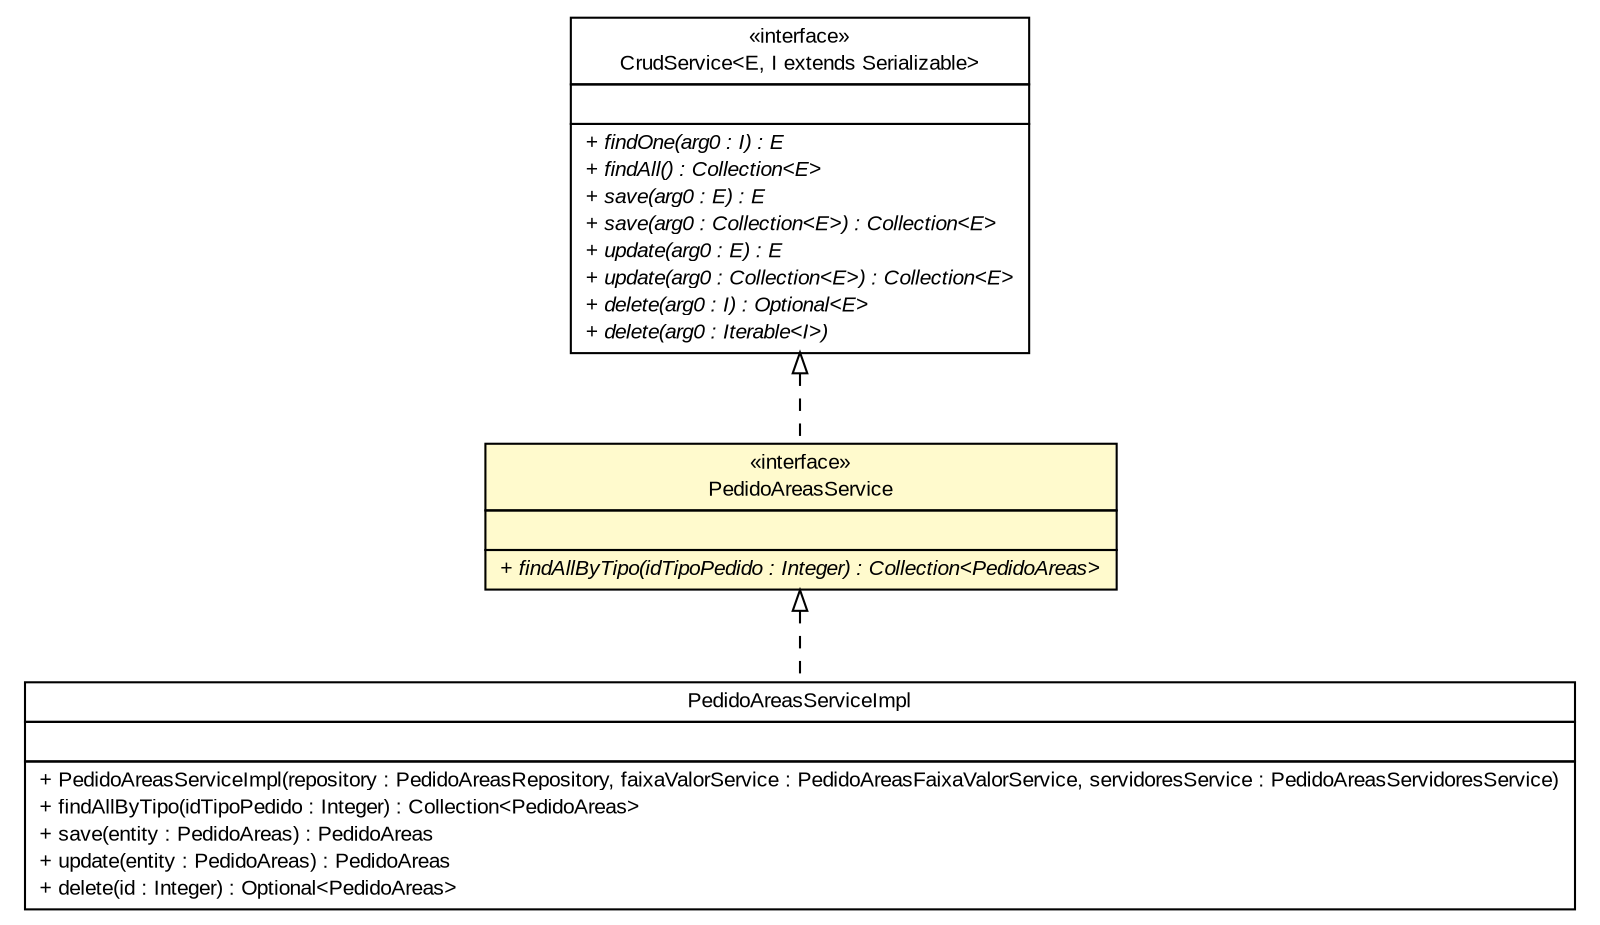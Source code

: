 #!/usr/local/bin/dot
#
# Class diagram 
# Generated by UMLGraph version R5_6 (http://www.umlgraph.org/)
#

digraph G {
	edge [fontname="arial",fontsize=10,labelfontname="arial",labelfontsize=10];
	node [fontname="arial",fontsize=10,shape=plaintext];
	nodesep=0.25;
	ranksep=0.5;
	// br.gov.to.sefaz.arr.parametros.business.service.PedidoAreasService
	c111290 [label=<<table title="br.gov.to.sefaz.arr.parametros.business.service.PedidoAreasService" border="0" cellborder="1" cellspacing="0" cellpadding="2" port="p" bgcolor="lemonChiffon" href="./PedidoAreasService.html">
		<tr><td><table border="0" cellspacing="0" cellpadding="1">
<tr><td align="center" balign="center"> &#171;interface&#187; </td></tr>
<tr><td align="center" balign="center"> PedidoAreasService </td></tr>
		</table></td></tr>
		<tr><td><table border="0" cellspacing="0" cellpadding="1">
<tr><td align="left" balign="left">  </td></tr>
		</table></td></tr>
		<tr><td><table border="0" cellspacing="0" cellpadding="1">
<tr><td align="left" balign="left"><font face="arial italic" point-size="10.0"> + findAllByTipo(idTipoPedido : Integer) : Collection&lt;PedidoAreas&gt; </font></td></tr>
		</table></td></tr>
		</table>>, URL="./PedidoAreasService.html", fontname="arial", fontcolor="black", fontsize=10.0];
	// br.gov.to.sefaz.arr.parametros.business.service.impl.PedidoAreasServiceImpl
	c111317 [label=<<table title="br.gov.to.sefaz.arr.parametros.business.service.impl.PedidoAreasServiceImpl" border="0" cellborder="1" cellspacing="0" cellpadding="2" port="p" href="./impl/PedidoAreasServiceImpl.html">
		<tr><td><table border="0" cellspacing="0" cellpadding="1">
<tr><td align="center" balign="center"> PedidoAreasServiceImpl </td></tr>
		</table></td></tr>
		<tr><td><table border="0" cellspacing="0" cellpadding="1">
<tr><td align="left" balign="left">  </td></tr>
		</table></td></tr>
		<tr><td><table border="0" cellspacing="0" cellpadding="1">
<tr><td align="left" balign="left"> + PedidoAreasServiceImpl(repository : PedidoAreasRepository, faixaValorService : PedidoAreasFaixaValorService, servidoresService : PedidoAreasServidoresService) </td></tr>
<tr><td align="left" balign="left"> + findAllByTipo(idTipoPedido : Integer) : Collection&lt;PedidoAreas&gt; </td></tr>
<tr><td align="left" balign="left"> + save(entity : PedidoAreas) : PedidoAreas </td></tr>
<tr><td align="left" balign="left"> + update(entity : PedidoAreas) : PedidoAreas </td></tr>
<tr><td align="left" balign="left"> + delete(id : Integer) : Optional&lt;PedidoAreas&gt; </td></tr>
		</table></td></tr>
		</table>>, URL="./impl/PedidoAreasServiceImpl.html", fontname="arial", fontcolor="black", fontsize=10.0];
	//br.gov.to.sefaz.arr.parametros.business.service.PedidoAreasService implements br.gov.to.sefaz.business.service.CrudService<E, I extends java.io.Serializable>
	c111618:p -> c111290:p [dir=back,arrowtail=empty,style=dashed];
	//br.gov.to.sefaz.arr.parametros.business.service.impl.PedidoAreasServiceImpl implements br.gov.to.sefaz.arr.parametros.business.service.PedidoAreasService
	c111290:p -> c111317:p [dir=back,arrowtail=empty,style=dashed];
	// br.gov.to.sefaz.business.service.CrudService<E, I extends java.io.Serializable>
	c111618 [label=<<table title="br.gov.to.sefaz.business.service.CrudService" border="0" cellborder="1" cellspacing="0" cellpadding="2" port="p" href="http://java.sun.com/j2se/1.4.2/docs/api/br/gov/to/sefaz/business/service/CrudService.html">
		<tr><td><table border="0" cellspacing="0" cellpadding="1">
<tr><td align="center" balign="center"> &#171;interface&#187; </td></tr>
<tr><td align="center" balign="center"> CrudService&lt;E, I extends Serializable&gt; </td></tr>
		</table></td></tr>
		<tr><td><table border="0" cellspacing="0" cellpadding="1">
<tr><td align="left" balign="left">  </td></tr>
		</table></td></tr>
		<tr><td><table border="0" cellspacing="0" cellpadding="1">
<tr><td align="left" balign="left"><font face="arial italic" point-size="10.0"> + findOne(arg0 : I) : E </font></td></tr>
<tr><td align="left" balign="left"><font face="arial italic" point-size="10.0"> + findAll() : Collection&lt;E&gt; </font></td></tr>
<tr><td align="left" balign="left"><font face="arial italic" point-size="10.0"> + save(arg0 : E) : E </font></td></tr>
<tr><td align="left" balign="left"><font face="arial italic" point-size="10.0"> + save(arg0 : Collection&lt;E&gt;) : Collection&lt;E&gt; </font></td></tr>
<tr><td align="left" balign="left"><font face="arial italic" point-size="10.0"> + update(arg0 : E) : E </font></td></tr>
<tr><td align="left" balign="left"><font face="arial italic" point-size="10.0"> + update(arg0 : Collection&lt;E&gt;) : Collection&lt;E&gt; </font></td></tr>
<tr><td align="left" balign="left"><font face="arial italic" point-size="10.0"> + delete(arg0 : I) : Optional&lt;E&gt; </font></td></tr>
<tr><td align="left" balign="left"><font face="arial italic" point-size="10.0"> + delete(arg0 : Iterable&lt;I&gt;) </font></td></tr>
		</table></td></tr>
		</table>>, URL="http://java.sun.com/j2se/1.4.2/docs/api/br/gov/to/sefaz/business/service/CrudService.html", fontname="arial", fontcolor="black", fontsize=10.0];
}

